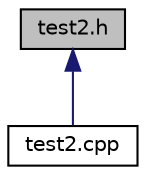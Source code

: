 digraph "test2.h"
{
 // LATEX_PDF_SIZE
  edge [fontname="Helvetica",fontsize="10",labelfontname="Helvetica",labelfontsize="10"];
  node [fontname="Helvetica",fontsize="10",shape=record];
  Node1 [label="test2.h",height=0.2,width=0.4,color="black", fillcolor="grey75", style="filled", fontcolor="black",tooltip="実際に動かしているコード"];
  Node1 -> Node2 [dir="back",color="midnightblue",fontsize="10",style="solid",fontname="Helvetica"];
  Node2 [label="test2.cpp",height=0.2,width=0.4,color="black", fillcolor="white", style="filled",URL="$test2_8cpp.html",tooltip="テストコードその4  test関数をオーバーライドしている  また関数の引数を追加している"];
}
